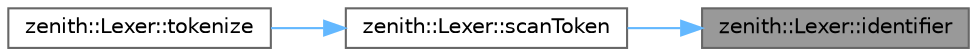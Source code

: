 digraph "zenith::Lexer::identifier"
{
 // LATEX_PDF_SIZE
  bgcolor="transparent";
  edge [fontname=Helvetica,fontsize=10,labelfontname=Helvetica,labelfontsize=10];
  node [fontname=Helvetica,fontsize=10,shape=box,height=0.2,width=0.4];
  rankdir="RL";
  Node1 [id="Node000001",label="zenith::Lexer::identifier",height=0.2,width=0.4,color="gray40", fillcolor="grey60", style="filled", fontcolor="black",tooltip=" "];
  Node1 -> Node2 [id="edge1_Node000001_Node000002",dir="back",color="steelblue1",style="solid",tooltip=" "];
  Node2 [id="Node000002",label="zenith::Lexer::scanToken",height=0.2,width=0.4,color="grey40", fillcolor="white", style="filled",URL="$classzenith_1_1_lexer.html#a63cdfda413252a30362a2dbea52fcfdd",tooltip=" "];
  Node2 -> Node3 [id="edge2_Node000002_Node000003",dir="back",color="steelblue1",style="solid",tooltip=" "];
  Node3 [id="Node000003",label="zenith::Lexer::tokenize",height=0.2,width=0.4,color="grey40", fillcolor="white", style="filled",URL="$classzenith_1_1_lexer.html#a6b7c554b656b86d33c2c9845b0cc49e2",tooltip=" "];
}
